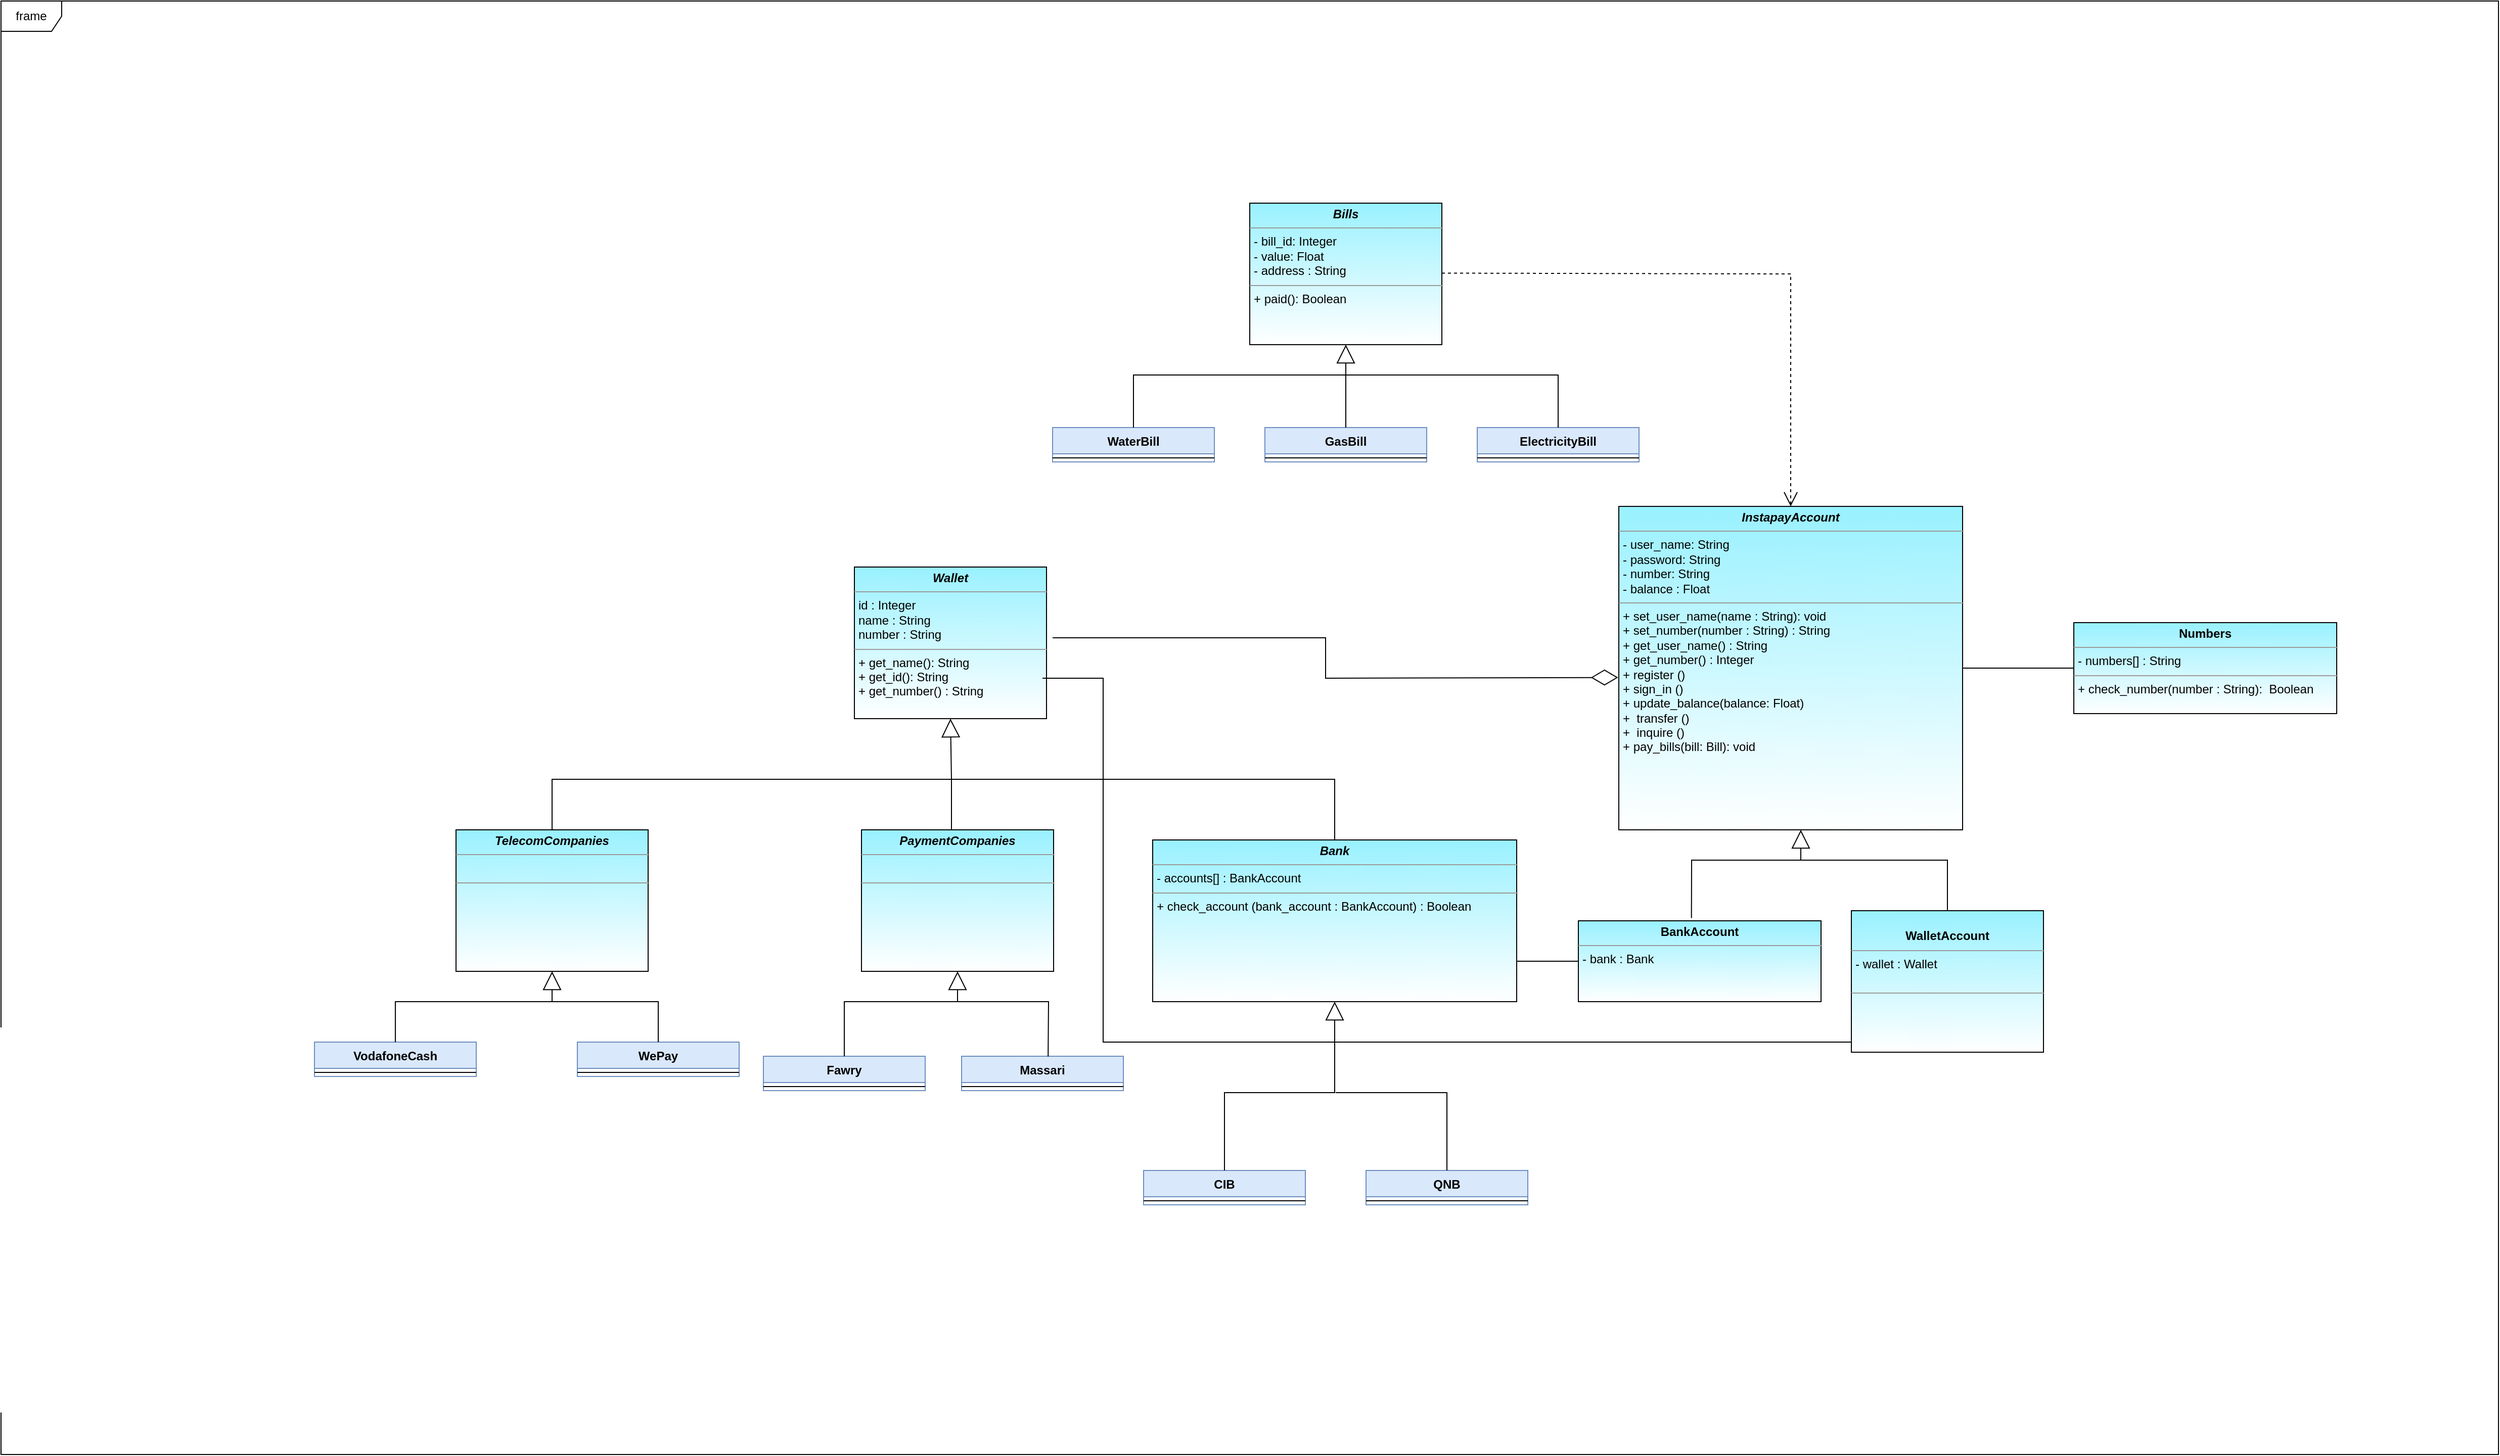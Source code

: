 <mxfile version="22.1.0" type="device">
  <diagram id="C5RBs43oDa-KdzZeNtuy" name="Page-1">
    <mxGraphModel dx="1877" dy="1804" grid="1" gridSize="10" guides="1" tooltips="1" connect="1" arrows="1" fold="1" page="1" pageScale="1" pageWidth="827" pageHeight="1169" background="none" math="0" shadow="0">
      <root>
        <mxCell id="WIyWlLk6GJQsqaUBKTNV-0" />
        <mxCell id="WIyWlLk6GJQsqaUBKTNV-1" parent="WIyWlLk6GJQsqaUBKTNV-0" />
        <mxCell id="Y6SLcv1Vtxi3gwNzsoC4-0" value="frame" style="shape=umlFrame;whiteSpace=wrap;html=1;pointerEvents=0;shadow=0;" parent="WIyWlLk6GJQsqaUBKTNV-1" vertex="1">
          <mxGeometry x="-590" y="-590" width="2470" height="1438" as="geometry" />
        </mxCell>
        <mxCell id="Y6SLcv1Vtxi3gwNzsoC4-12" value="&lt;p style=&quot;margin:0px;margin-top:4px;text-align:center;&quot;&gt;&lt;b&gt;&lt;i&gt;Wallet&lt;/i&gt;&lt;/b&gt;&lt;/p&gt;&lt;hr size=&quot;1&quot;&gt;&lt;p style=&quot;margin:0px;margin-left:4px;&quot;&gt;id : Integer&lt;/p&gt;&lt;p style=&quot;margin:0px;margin-left:4px;&quot;&gt;name : String&lt;/p&gt;&lt;p style=&quot;margin:0px;margin-left:4px;&quot;&gt;number : String&lt;/p&gt;&lt;hr size=&quot;1&quot;&gt;&lt;p style=&quot;margin:0px;margin-left:4px;&quot;&gt;+ get_name(): String&lt;br&gt;+ get_id(): String&lt;/p&gt;&lt;p style=&quot;margin:0px;margin-left:4px;&quot;&gt;+ get_number() : String&lt;/p&gt;" style="verticalAlign=top;align=left;overflow=fill;fontSize=12;fontFamily=Helvetica;html=1;whiteSpace=wrap;shadow=0;gradientDirection=north;backgroundOutline=0;gradientColor=#99F1FF;" parent="WIyWlLk6GJQsqaUBKTNV-1" vertex="1">
          <mxGeometry x="254" y="-30" width="190" height="150" as="geometry" />
        </mxCell>
        <mxCell id="Y6SLcv1Vtxi3gwNzsoC4-19" value="&lt;p style=&quot;margin:0px;margin-top:4px;text-align:center;&quot;&gt;&lt;b&gt;&lt;i&gt;PaymentCompanies&lt;/i&gt;&lt;/b&gt;&lt;/p&gt;&lt;hr size=&quot;1&quot;&gt;&lt;p style=&quot;margin:0px;margin-left:4px;&quot;&gt;&lt;br&gt;&lt;/p&gt;&lt;hr size=&quot;1&quot;&gt;&lt;p style=&quot;margin:0px;margin-left:4px;&quot;&gt;&lt;br&gt;&lt;/p&gt;" style="verticalAlign=top;align=left;overflow=fill;fontSize=12;fontFamily=Helvetica;html=1;whiteSpace=wrap;shadow=0;gradientDirection=north;backgroundOutline=0;gradientColor=#99F1FF;" parent="WIyWlLk6GJQsqaUBKTNV-1" vertex="1">
          <mxGeometry x="261" y="230" width="190" height="140" as="geometry" />
        </mxCell>
        <mxCell id="Y6SLcv1Vtxi3gwNzsoC4-21" value="&lt;p style=&quot;margin:0px;margin-top:4px;text-align:center;&quot;&gt;&lt;b style=&quot;background-color: initial;&quot;&gt;&lt;i&gt;Bills&lt;/i&gt;&lt;/b&gt;&lt;br&gt;&lt;/p&gt;&lt;hr size=&quot;1&quot;&gt;&lt;p style=&quot;margin:0px;margin-left:4px;&quot;&gt;- bill_id: Integer&lt;br&gt;- value: Float&lt;/p&gt;&lt;p style=&quot;margin:0px;margin-left:4px;&quot;&gt;- address : String&lt;/p&gt;&lt;hr size=&quot;1&quot;&gt;&lt;p style=&quot;margin:0px;margin-left:4px;&quot;&gt;+ paid(): Boolean&lt;br&gt;&lt;/p&gt;" style="verticalAlign=top;align=left;overflow=fill;fontSize=12;fontFamily=Helvetica;html=1;whiteSpace=wrap;shadow=0;gradientDirection=north;backgroundOutline=0;gradientColor=#99F1FF;" parent="WIyWlLk6GJQsqaUBKTNV-1" vertex="1">
          <mxGeometry x="645" y="-390" width="190" height="140" as="geometry" />
        </mxCell>
        <mxCell id="Y6SLcv1Vtxi3gwNzsoC4-23" value="&lt;p style=&quot;margin:0px;margin-top:4px;text-align:center;&quot;&gt;&lt;b&gt;Numbers&lt;/b&gt;&lt;/p&gt;&lt;hr size=&quot;1&quot;&gt;&lt;p style=&quot;margin:0px;margin-left:4px;&quot;&gt;- numbers[] : String&lt;/p&gt;&lt;hr size=&quot;1&quot;&gt;&lt;p style=&quot;margin:0px;margin-left:4px;&quot;&gt;+ check_number(number : String):&amp;nbsp; Boolean&lt;/p&gt;" style="verticalAlign=top;align=left;overflow=fill;fontSize=12;fontFamily=Helvetica;html=1;whiteSpace=wrap;shadow=0;gradientDirection=north;backgroundOutline=0;gradientColor=#99F1FF;" parent="WIyWlLk6GJQsqaUBKTNV-1" vertex="1">
          <mxGeometry x="1460" y="25" width="260" height="90" as="geometry" />
        </mxCell>
        <mxCell id="Y6SLcv1Vtxi3gwNzsoC4-34" value="&lt;p style=&quot;margin:0px;margin-top:4px;text-align:center;&quot;&gt;&lt;b&gt;BankAccount&lt;/b&gt;&lt;/p&gt;&lt;hr size=&quot;1&quot;&gt;&lt;p style=&quot;margin:0px;margin-left:4px;&quot;&gt;- bank : Bank&lt;/p&gt;&lt;p style=&quot;margin:0px;margin-left:4px;&quot;&gt;&lt;br&gt;&lt;/p&gt;" style="verticalAlign=top;align=left;overflow=fill;fontSize=12;fontFamily=Helvetica;html=1;whiteSpace=wrap;shadow=0;gradientDirection=north;backgroundOutline=0;gradientColor=#99F1FF;" parent="WIyWlLk6GJQsqaUBKTNV-1" vertex="1">
          <mxGeometry x="970" y="320" width="240" height="80" as="geometry" />
        </mxCell>
        <mxCell id="Y6SLcv1Vtxi3gwNzsoC4-36" value="&lt;p style=&quot;margin:0px;margin-top:4px;text-align:center;&quot;&gt;&lt;b&gt;&lt;i&gt;InstapayAccount&lt;/i&gt;&lt;/b&gt;&lt;/p&gt;&lt;hr size=&quot;1&quot;&gt;&lt;p style=&quot;margin:0px;margin-left:4px;&quot;&gt;- user_name: String&lt;/p&gt;&lt;p style=&quot;margin:0px;margin-left:4px;&quot;&gt;&lt;span style=&quot;background-color: initial;&quot;&gt;- password: String&lt;/span&gt;&lt;br&gt;&lt;/p&gt;&lt;p style=&quot;margin:0px;margin-left:4px;&quot;&gt;- number: String&lt;/p&gt;&lt;p style=&quot;margin:0px;margin-left:4px;&quot;&gt;- balance : Float&lt;/p&gt;&lt;hr size=&quot;1&quot;&gt;&lt;p style=&quot;margin:0px;margin-left:4px;&quot;&gt;+ set_user_name(name : String): void&lt;br&gt;+ set_number(number : String) : String&lt;/p&gt;&lt;p style=&quot;margin:0px;margin-left:4px;&quot;&gt;+ get_user_name() : String&lt;/p&gt;&lt;p style=&quot;margin:0px;margin-left:4px;&quot;&gt;+ get_number() : Integer&lt;/p&gt;&lt;p style=&quot;margin:0px;margin-left:4px;&quot;&gt;+ register ()&amp;nbsp;&lt;/p&gt;&lt;p style=&quot;margin:0px;margin-left:4px;&quot;&gt;+ sign_in ()&lt;/p&gt;&lt;p style=&quot;margin:0px;margin-left:4px;&quot;&gt;+ update_balance(balance: Float)&lt;/p&gt;&lt;p style=&quot;margin:0px;margin-left:4px;&quot;&gt;+&amp;nbsp; transfer ()&lt;/p&gt;&lt;p style=&quot;margin:0px;margin-left:4px;&quot;&gt;+&amp;nbsp; inquire ()&lt;/p&gt;&lt;p style=&quot;margin:0px;margin-left:4px;&quot;&gt;+ pay_bills(bill: Bill): void&lt;/p&gt;" style="verticalAlign=top;align=left;overflow=fill;fontSize=12;fontFamily=Helvetica;html=1;whiteSpace=wrap;shadow=0;gradientDirection=north;backgroundOutline=0;gradientColor=#99F1FF;" parent="WIyWlLk6GJQsqaUBKTNV-1" vertex="1">
          <mxGeometry x="1010" y="-90" width="340" height="320" as="geometry" />
        </mxCell>
        <mxCell id="Y6SLcv1Vtxi3gwNzsoC4-39" value="&lt;p style=&quot;margin:0px;margin-top:4px;text-align:center;&quot;&gt;&lt;br&gt;&lt;b&gt;WalletAccount&lt;/b&gt;&lt;/p&gt;&lt;hr size=&quot;1&quot;&gt;&lt;p style=&quot;margin:0px;margin-left:4px;&quot;&gt;- wallet : Wallet&lt;/p&gt;&lt;p style=&quot;margin:0px;margin-left:4px;&quot;&gt;&lt;br&gt;&lt;/p&gt;&lt;hr size=&quot;1&quot;&gt;&lt;p style=&quot;margin:0px;margin-left:4px;&quot;&gt;&lt;br&gt;&lt;/p&gt;" style="verticalAlign=top;align=left;overflow=fill;fontSize=12;fontFamily=Helvetica;html=1;whiteSpace=wrap;shadow=0;gradientDirection=north;backgroundOutline=0;gradientColor=#99F1FF;" parent="WIyWlLk6GJQsqaUBKTNV-1" vertex="1">
          <mxGeometry x="1240" y="310" width="190" height="140" as="geometry" />
        </mxCell>
        <mxCell id="4EZs6NRq4k3DMp0Py4xL-0" value="" style="endArrow=block;endSize=16;endFill=0;html=1;rounded=0;entryX=0.5;entryY=1;entryDx=0;entryDy=0;exitX=0.466;exitY=-0.035;exitDx=0;exitDy=0;exitPerimeter=0;shadow=0;" parent="WIyWlLk6GJQsqaUBKTNV-1" source="Y6SLcv1Vtxi3gwNzsoC4-34" edge="1">
          <mxGeometry width="160" relative="1" as="geometry">
            <mxPoint x="1070" y="310" as="sourcePoint" />
            <mxPoint x="1190" y="230" as="targetPoint" />
            <Array as="points">
              <mxPoint x="1082" y="260" />
              <mxPoint x="1190" y="260" />
            </Array>
          </mxGeometry>
        </mxCell>
        <mxCell id="4EZs6NRq4k3DMp0Py4xL-2" value="" style="endArrow=block;endSize=16;endFill=0;html=1;rounded=0;entryX=0.5;entryY=1;entryDx=0;entryDy=0;exitX=0.5;exitY=0;exitDx=0;exitDy=0;shadow=0;" parent="WIyWlLk6GJQsqaUBKTNV-1" target="Y6SLcv1Vtxi3gwNzsoC4-12" edge="1">
          <mxGeometry width="160" relative="1" as="geometry">
            <mxPoint x="-45.0" y="230" as="sourcePoint" />
            <mxPoint x="130" y="140" as="targetPoint" />
            <Array as="points">
              <mxPoint x="-45" y="180" />
              <mxPoint x="350" y="180" />
            </Array>
          </mxGeometry>
        </mxCell>
        <mxCell id="4EZs6NRq4k3DMp0Py4xL-6" value="" style="endArrow=none;html=1;rounded=0;shadow=0;" parent="WIyWlLk6GJQsqaUBKTNV-1" edge="1">
          <mxGeometry width="50" height="50" relative="1" as="geometry">
            <mxPoint x="350" y="230" as="sourcePoint" />
            <mxPoint x="350" y="180" as="targetPoint" />
          </mxGeometry>
        </mxCell>
        <mxCell id="4EZs6NRq4k3DMp0Py4xL-7" value="" style="endArrow=none;html=1;rounded=0;exitX=0.5;exitY=0;exitDx=0;exitDy=0;shadow=0;" parent="WIyWlLk6GJQsqaUBKTNV-1" source="4EZs6NRq4k3DMp0Py4xL-76" edge="1">
          <mxGeometry width="50" height="50" relative="1" as="geometry">
            <mxPoint x="390" y="230" as="sourcePoint" />
            <mxPoint x="350" y="180" as="targetPoint" />
            <Array as="points">
              <mxPoint x="729" y="180" />
            </Array>
          </mxGeometry>
        </mxCell>
        <mxCell id="4EZs6NRq4k3DMp0Py4xL-8" value="" style="endArrow=none;html=1;rounded=0;entryX=0.5;entryY=0;entryDx=0;entryDy=0;shadow=0;" parent="WIyWlLk6GJQsqaUBKTNV-1" target="Y6SLcv1Vtxi3gwNzsoC4-39" edge="1">
          <mxGeometry width="50" height="50" relative="1" as="geometry">
            <mxPoint x="1180" y="260" as="sourcePoint" />
            <mxPoint x="1320" y="235" as="targetPoint" />
            <Array as="points">
              <mxPoint x="1335" y="260" />
            </Array>
          </mxGeometry>
        </mxCell>
        <mxCell id="4EZs6NRq4k3DMp0Py4xL-9" value="&lt;p style=&quot;margin:0px;margin-top:4px;text-align:center;&quot;&gt;&lt;b&gt;&lt;i&gt;TelecomCompanies&lt;/i&gt;&lt;/b&gt;&lt;/p&gt;&lt;hr size=&quot;1&quot;&gt;&lt;p style=&quot;margin:0px;margin-left:4px;&quot;&gt;&lt;br&gt;&lt;/p&gt;&lt;hr size=&quot;1&quot;&gt;&lt;p style=&quot;margin:0px;margin-left:4px;&quot;&gt;&lt;br&gt;&lt;/p&gt;" style="verticalAlign=top;align=left;overflow=fill;fontSize=12;fontFamily=Helvetica;html=1;whiteSpace=wrap;shadow=0;gradientDirection=north;backgroundOutline=0;gradientColor=#99F1FF;" parent="WIyWlLk6GJQsqaUBKTNV-1" vertex="1">
          <mxGeometry x="-140" y="230" width="190" height="140" as="geometry" />
        </mxCell>
        <mxCell id="4EZs6NRq4k3DMp0Py4xL-10" value="VodafoneCash" style="swimlane;fontStyle=1;align=center;verticalAlign=top;childLayout=stackLayout;horizontal=1;startSize=26;horizontalStack=0;resizeParent=1;resizeParentMax=0;resizeLast=0;collapsible=1;marginBottom=0;whiteSpace=wrap;html=1;shadow=0;fillColor=#dae8fc;strokeColor=#6c8ebf;" parent="WIyWlLk6GJQsqaUBKTNV-1" vertex="1">
          <mxGeometry x="-280" y="440" width="160" height="34" as="geometry" />
        </mxCell>
        <mxCell id="4EZs6NRq4k3DMp0Py4xL-12" value="" style="line;strokeWidth=1;align=left;verticalAlign=middle;spacingTop=-1;spacingLeft=3;spacingRight=3;rotatable=0;labelPosition=right;points=[];portConstraint=eastwest;shadow=0;" parent="4EZs6NRq4k3DMp0Py4xL-10" vertex="1">
          <mxGeometry y="26" width="160" height="8" as="geometry" />
        </mxCell>
        <mxCell id="4EZs6NRq4k3DMp0Py4xL-14" value="WePay" style="swimlane;fontStyle=1;align=center;verticalAlign=top;childLayout=stackLayout;horizontal=1;startSize=26;horizontalStack=0;resizeParent=1;resizeParentMax=0;resizeLast=0;collapsible=1;marginBottom=0;whiteSpace=wrap;html=1;shadow=0;fillColor=#dae8fc;strokeColor=#6c8ebf;" parent="WIyWlLk6GJQsqaUBKTNV-1" vertex="1">
          <mxGeometry x="-20" y="440" width="160" height="34" as="geometry" />
        </mxCell>
        <mxCell id="4EZs6NRq4k3DMp0Py4xL-16" value="" style="line;strokeWidth=1;align=left;verticalAlign=middle;spacingTop=-1;spacingLeft=3;spacingRight=3;rotatable=0;labelPosition=right;points=[];portConstraint=eastwest;shadow=0;" parent="4EZs6NRq4k3DMp0Py4xL-14" vertex="1">
          <mxGeometry y="26" width="160" height="8" as="geometry" />
        </mxCell>
        <mxCell id="4EZs6NRq4k3DMp0Py4xL-18" value="Fawry" style="swimlane;fontStyle=1;align=center;verticalAlign=top;childLayout=stackLayout;horizontal=1;startSize=26;horizontalStack=0;resizeParent=1;resizeParentMax=0;resizeLast=0;collapsible=1;marginBottom=0;whiteSpace=wrap;html=1;shadow=0;fillColor=#dae8fc;strokeColor=#6c8ebf;" parent="WIyWlLk6GJQsqaUBKTNV-1" vertex="1">
          <mxGeometry x="164" y="454" width="160" height="34" as="geometry" />
        </mxCell>
        <mxCell id="4EZs6NRq4k3DMp0Py4xL-20" value="" style="line;strokeWidth=1;align=left;verticalAlign=middle;spacingTop=-1;spacingLeft=3;spacingRight=3;rotatable=0;labelPosition=right;points=[];portConstraint=eastwest;shadow=0;" parent="4EZs6NRq4k3DMp0Py4xL-18" vertex="1">
          <mxGeometry y="26" width="160" height="8" as="geometry" />
        </mxCell>
        <mxCell id="4EZs6NRq4k3DMp0Py4xL-22" value="Massari" style="swimlane;fontStyle=1;align=center;verticalAlign=top;childLayout=stackLayout;horizontal=1;startSize=26;horizontalStack=0;resizeParent=1;resizeParentMax=0;resizeLast=0;collapsible=1;marginBottom=0;whiteSpace=wrap;html=1;shadow=0;fillColor=#dae8fc;strokeColor=#6c8ebf;" parent="WIyWlLk6GJQsqaUBKTNV-1" vertex="1">
          <mxGeometry x="360" y="454" width="160" height="34" as="geometry" />
        </mxCell>
        <mxCell id="4EZs6NRq4k3DMp0Py4xL-24" value="" style="line;strokeWidth=1;align=left;verticalAlign=middle;spacingTop=-1;spacingLeft=3;spacingRight=3;rotatable=0;labelPosition=right;points=[];portConstraint=eastwest;shadow=0;" parent="4EZs6NRq4k3DMp0Py4xL-22" vertex="1">
          <mxGeometry y="26" width="160" height="8" as="geometry" />
        </mxCell>
        <mxCell id="4EZs6NRq4k3DMp0Py4xL-41" value="" style="endArrow=block;endSize=16;endFill=0;html=1;rounded=0;entryX=0.5;entryY=1;entryDx=0;entryDy=0;exitX=0.5;exitY=0;exitDx=0;exitDy=0;shadow=0;" parent="WIyWlLk6GJQsqaUBKTNV-1" target="4EZs6NRq4k3DMp0Py4xL-9" edge="1">
          <mxGeometry width="160" relative="1" as="geometry">
            <mxPoint x="-200" y="440" as="sourcePoint" />
            <mxPoint x="-60" y="390" as="targetPoint" />
            <Array as="points">
              <mxPoint x="-200" y="400" />
              <mxPoint x="-150" y="400" />
              <mxPoint x="-45" y="400" />
            </Array>
          </mxGeometry>
        </mxCell>
        <mxCell id="4EZs6NRq4k3DMp0Py4xL-42" value="" style="endArrow=none;html=1;rounded=0;exitX=0.5;exitY=0;exitDx=0;exitDy=0;shadow=0;" parent="WIyWlLk6GJQsqaUBKTNV-1" source="4EZs6NRq4k3DMp0Py4xL-14" edge="1">
          <mxGeometry width="50" height="50" relative="1" as="geometry">
            <mxPoint x="-40" y="430" as="sourcePoint" />
            <mxPoint x="-45" y="400" as="targetPoint" />
            <Array as="points">
              <mxPoint x="60" y="400" />
            </Array>
          </mxGeometry>
        </mxCell>
        <mxCell id="4EZs6NRq4k3DMp0Py4xL-47" value="" style="endArrow=block;endSize=16;endFill=0;html=1;rounded=0;entryX=0.5;entryY=1;entryDx=0;entryDy=0;exitX=0.5;exitY=0;exitDx=0;exitDy=0;shadow=0;" parent="WIyWlLk6GJQsqaUBKTNV-1" source="4EZs6NRq4k3DMp0Py4xL-18" target="Y6SLcv1Vtxi3gwNzsoC4-19" edge="1">
          <mxGeometry width="160" relative="1" as="geometry">
            <mxPoint x="194" y="440" as="sourcePoint" />
            <mxPoint x="299" y="370" as="targetPoint" />
            <Array as="points">
              <mxPoint x="244" y="400" />
              <mxPoint x="356" y="400" />
            </Array>
          </mxGeometry>
        </mxCell>
        <mxCell id="4EZs6NRq4k3DMp0Py4xL-48" value="" style="endArrow=none;html=1;rounded=0;entryX=0.535;entryY=0.007;entryDx=0;entryDy=0;entryPerimeter=0;shadow=0;" parent="WIyWlLk6GJQsqaUBKTNV-1" target="4EZs6NRq4k3DMp0Py4xL-22" edge="1">
          <mxGeometry width="50" height="50" relative="1" as="geometry">
            <mxPoint x="354" y="400" as="sourcePoint" />
            <mxPoint x="364" y="380" as="targetPoint" />
            <Array as="points">
              <mxPoint x="446" y="400" />
            </Array>
          </mxGeometry>
        </mxCell>
        <mxCell id="4EZs6NRq4k3DMp0Py4xL-52" value="" style="endArrow=none;html=1;rounded=0;entryX=0;entryY=0.5;entryDx=0;entryDy=0;exitX=1;exitY=0.5;exitDx=0;exitDy=0;shadow=0;" parent="WIyWlLk6GJQsqaUBKTNV-1" source="Y6SLcv1Vtxi3gwNzsoC4-36" target="Y6SLcv1Vtxi3gwNzsoC4-23" edge="1">
          <mxGeometry width="50" height="50" relative="1" as="geometry">
            <mxPoint x="1450" y="150" as="sourcePoint" />
            <mxPoint x="1500" y="100" as="targetPoint" />
          </mxGeometry>
        </mxCell>
        <mxCell id="4EZs6NRq4k3DMp0Py4xL-54" value="WaterBill" style="swimlane;fontStyle=1;align=center;verticalAlign=top;childLayout=stackLayout;horizontal=1;startSize=26;horizontalStack=0;resizeParent=1;resizeParentMax=0;resizeLast=0;collapsible=1;marginBottom=0;whiteSpace=wrap;html=1;shadow=0;fillColor=#dae8fc;strokeColor=#6c8ebf;" parent="WIyWlLk6GJQsqaUBKTNV-1" vertex="1">
          <mxGeometry x="450" y="-168" width="160" height="34" as="geometry" />
        </mxCell>
        <mxCell id="4EZs6NRq4k3DMp0Py4xL-56" value="" style="line;strokeWidth=1;align=left;verticalAlign=middle;spacingTop=-1;spacingLeft=3;spacingRight=3;rotatable=0;labelPosition=right;points=[];portConstraint=eastwest;shadow=0;" parent="4EZs6NRq4k3DMp0Py4xL-54" vertex="1">
          <mxGeometry y="26" width="160" height="8" as="geometry" />
        </mxCell>
        <mxCell id="4EZs6NRq4k3DMp0Py4xL-58" value="GasBill" style="swimlane;fontStyle=1;align=center;verticalAlign=top;childLayout=stackLayout;horizontal=1;startSize=26;horizontalStack=0;resizeParent=1;resizeParentMax=0;resizeLast=0;collapsible=1;marginBottom=0;whiteSpace=wrap;html=1;shadow=0;fillColor=#dae8fc;strokeColor=#6c8ebf;" parent="WIyWlLk6GJQsqaUBKTNV-1" vertex="1">
          <mxGeometry x="660" y="-168" width="160" height="34" as="geometry" />
        </mxCell>
        <mxCell id="4EZs6NRq4k3DMp0Py4xL-60" value="" style="line;strokeWidth=1;align=left;verticalAlign=middle;spacingTop=-1;spacingLeft=3;spacingRight=3;rotatable=0;labelPosition=right;points=[];portConstraint=eastwest;shadow=0;" parent="4EZs6NRq4k3DMp0Py4xL-58" vertex="1">
          <mxGeometry y="26" width="160" height="8" as="geometry" />
        </mxCell>
        <mxCell id="4EZs6NRq4k3DMp0Py4xL-62" value="ElectricityBill" style="swimlane;fontStyle=1;align=center;verticalAlign=top;childLayout=stackLayout;horizontal=1;startSize=26;horizontalStack=0;resizeParent=1;resizeParentMax=0;resizeLast=0;collapsible=1;marginBottom=0;whiteSpace=wrap;html=1;shadow=0;fillColor=#dae8fc;strokeColor=#6c8ebf;" parent="WIyWlLk6GJQsqaUBKTNV-1" vertex="1">
          <mxGeometry x="870" y="-168" width="160" height="34" as="geometry" />
        </mxCell>
        <mxCell id="4EZs6NRq4k3DMp0Py4xL-64" value="" style="line;strokeWidth=1;align=left;verticalAlign=middle;spacingTop=-1;spacingLeft=3;spacingRight=3;rotatable=0;labelPosition=right;points=[];portConstraint=eastwest;shadow=0;" parent="4EZs6NRq4k3DMp0Py4xL-62" vertex="1">
          <mxGeometry y="26" width="160" height="8" as="geometry" />
        </mxCell>
        <mxCell id="4EZs6NRq4k3DMp0Py4xL-66" value="" style="endArrow=block;endSize=16;endFill=0;html=1;rounded=0;entryX=0.5;entryY=1;entryDx=0;entryDy=0;exitX=0.5;exitY=0;exitDx=0;exitDy=0;shadow=0;" parent="WIyWlLk6GJQsqaUBKTNV-1" source="4EZs6NRq4k3DMp0Py4xL-54" target="Y6SLcv1Vtxi3gwNzsoC4-21" edge="1">
          <mxGeometry width="160" relative="1" as="geometry">
            <mxPoint x="640" y="-170" as="sourcePoint" />
            <mxPoint x="760" y="-250" as="targetPoint" />
            <Array as="points">
              <mxPoint x="530" y="-220" />
              <mxPoint x="740" y="-220" />
            </Array>
          </mxGeometry>
        </mxCell>
        <mxCell id="4EZs6NRq4k3DMp0Py4xL-67" value="" style="endArrow=none;html=1;rounded=0;entryX=0.5;entryY=0;entryDx=0;entryDy=0;shadow=0;" parent="WIyWlLk6GJQsqaUBKTNV-1" target="4EZs6NRq4k3DMp0Py4xL-58" edge="1">
          <mxGeometry width="50" height="50" relative="1" as="geometry">
            <mxPoint x="740" y="-220" as="sourcePoint" />
            <mxPoint x="830" y="-250" as="targetPoint" />
          </mxGeometry>
        </mxCell>
        <mxCell id="4EZs6NRq4k3DMp0Py4xL-69" value="" style="endArrow=none;html=1;rounded=0;entryX=0.5;entryY=0;entryDx=0;entryDy=0;shadow=0;" parent="WIyWlLk6GJQsqaUBKTNV-1" target="4EZs6NRq4k3DMp0Py4xL-62" edge="1">
          <mxGeometry width="50" height="50" relative="1" as="geometry">
            <mxPoint x="740" y="-220" as="sourcePoint" />
            <mxPoint x="750" y="-158" as="targetPoint" />
            <Array as="points">
              <mxPoint x="950" y="-220" />
            </Array>
          </mxGeometry>
        </mxCell>
        <mxCell id="4EZs6NRq4k3DMp0Py4xL-70" value="" style="endArrow=open;endSize=12;dashed=1;html=1;rounded=0;entryX=0.5;entryY=0;entryDx=0;entryDy=0;shadow=0;" parent="WIyWlLk6GJQsqaUBKTNV-1" target="Y6SLcv1Vtxi3gwNzsoC4-36" edge="1">
          <mxGeometry width="160" relative="1" as="geometry">
            <mxPoint x="835" y="-320.77" as="sourcePoint" />
            <mxPoint x="995" y="-320.77" as="targetPoint" />
            <Array as="points">
              <mxPoint x="1180" y="-320" />
            </Array>
          </mxGeometry>
        </mxCell>
        <mxCell id="4EZs6NRq4k3DMp0Py4xL-74" value="" style="endArrow=diamondThin;endFill=0;endSize=24;html=1;rounded=0;entryX=-0.002;entryY=0.529;entryDx=0;entryDy=0;entryPerimeter=0;shadow=0;" parent="WIyWlLk6GJQsqaUBKTNV-1" target="Y6SLcv1Vtxi3gwNzsoC4-36" edge="1">
          <mxGeometry width="160" relative="1" as="geometry">
            <mxPoint x="450" y="40" as="sourcePoint" />
            <mxPoint x="850" y="130" as="targetPoint" />
            <Array as="points">
              <mxPoint x="720" y="40" />
              <mxPoint x="720" y="80" />
            </Array>
          </mxGeometry>
        </mxCell>
        <mxCell id="4EZs6NRq4k3DMp0Py4xL-76" value="&lt;p style=&quot;margin:0px;margin-top:4px;text-align:center;&quot;&gt;&lt;i style=&quot;&quot;&gt;&lt;b&gt;Bank&lt;/b&gt;&lt;/i&gt;&lt;/p&gt;&lt;hr size=&quot;1&quot;&gt;&lt;p style=&quot;margin:0px;margin-left:4px;&quot;&gt;&lt;span style=&quot;background-color: initial;&quot;&gt;- accounts[] : BankAccount&lt;/span&gt;&lt;br&gt;&lt;/p&gt;&lt;hr size=&quot;1&quot;&gt;&lt;p style=&quot;margin:0px;margin-left:4px;&quot;&gt;&lt;span style=&quot;background-color: initial;&quot;&gt;+ check_account (bank_account : BankAccount) : Boolean&lt;/span&gt;&lt;br&gt;&lt;/p&gt;" style="verticalAlign=top;align=left;overflow=fill;fontSize=12;fontFamily=Helvetica;html=1;whiteSpace=wrap;shadow=0;gradientDirection=north;backgroundOutline=0;gradientColor=#99F1FF;" parent="WIyWlLk6GJQsqaUBKTNV-1" vertex="1">
          <mxGeometry x="549" y="240" width="360" height="160" as="geometry" />
        </mxCell>
        <mxCell id="4EZs6NRq4k3DMp0Py4xL-77" value="QNB" style="swimlane;fontStyle=1;align=center;verticalAlign=top;childLayout=stackLayout;horizontal=1;startSize=26;horizontalStack=0;resizeParent=1;resizeParentMax=0;resizeLast=0;collapsible=1;marginBottom=0;whiteSpace=wrap;html=1;shadow=0;fillColor=#dae8fc;strokeColor=#6c8ebf;" parent="WIyWlLk6GJQsqaUBKTNV-1" vertex="1">
          <mxGeometry x="760" y="567" width="160" height="34" as="geometry" />
        </mxCell>
        <mxCell id="4EZs6NRq4k3DMp0Py4xL-79" value="" style="line;strokeWidth=1;align=left;verticalAlign=middle;spacingTop=-1;spacingLeft=3;spacingRight=3;rotatable=0;labelPosition=right;points=[];portConstraint=eastwest;shadow=0;" parent="4EZs6NRq4k3DMp0Py4xL-77" vertex="1">
          <mxGeometry y="26" width="160" height="8" as="geometry" />
        </mxCell>
        <mxCell id="4EZs6NRq4k3DMp0Py4xL-81" value="CIB" style="swimlane;fontStyle=1;align=center;verticalAlign=top;childLayout=stackLayout;horizontal=1;startSize=26;horizontalStack=0;resizeParent=1;resizeParentMax=0;resizeLast=0;collapsible=1;marginBottom=0;whiteSpace=wrap;html=1;shadow=0;fillColor=#dae8fc;strokeColor=#6c8ebf;" parent="WIyWlLk6GJQsqaUBKTNV-1" vertex="1">
          <mxGeometry x="540" y="567" width="160" height="34" as="geometry" />
        </mxCell>
        <mxCell id="4EZs6NRq4k3DMp0Py4xL-83" value="" style="line;strokeWidth=1;align=left;verticalAlign=middle;spacingTop=-1;spacingLeft=3;spacingRight=3;rotatable=0;labelPosition=right;points=[];portConstraint=eastwest;shadow=0;" parent="4EZs6NRq4k3DMp0Py4xL-81" vertex="1">
          <mxGeometry y="26" width="160" height="8" as="geometry" />
        </mxCell>
        <mxCell id="4EZs6NRq4k3DMp0Py4xL-85" value="" style="endArrow=block;endSize=16;endFill=0;html=1;rounded=0;exitX=0.5;exitY=0;exitDx=0;exitDy=0;shadow=0;" parent="WIyWlLk6GJQsqaUBKTNV-1" source="4EZs6NRq4k3DMp0Py4xL-81" target="4EZs6NRq4k3DMp0Py4xL-76" edge="1">
          <mxGeometry width="160" relative="1" as="geometry">
            <mxPoint x="520" y="489" as="sourcePoint" />
            <mxPoint x="725" y="429" as="targetPoint" />
            <Array as="points">
              <mxPoint x="620" y="490" />
              <mxPoint x="729" y="490" />
              <mxPoint x="729" y="459" />
            </Array>
          </mxGeometry>
        </mxCell>
        <mxCell id="4EZs6NRq4k3DMp0Py4xL-86" value="" style="endArrow=none;html=1;rounded=0;exitX=0.5;exitY=0;exitDx=0;exitDy=0;shadow=0;" parent="WIyWlLk6GJQsqaUBKTNV-1" source="4EZs6NRq4k3DMp0Py4xL-77" edge="1">
          <mxGeometry width="50" height="50" relative="1" as="geometry">
            <mxPoint x="770" y="493" as="sourcePoint" />
            <mxPoint x="730" y="490" as="targetPoint" />
            <Array as="points">
              <mxPoint x="840" y="490" />
              <mxPoint x="730" y="490" />
            </Array>
          </mxGeometry>
        </mxCell>
        <mxCell id="4EZs6NRq4k3DMp0Py4xL-87" value="" style="endArrow=none;html=1;rounded=0;entryX=0;entryY=0.5;entryDx=0;entryDy=0;exitX=1;exitY=0.75;exitDx=0;exitDy=0;shadow=0;" parent="WIyWlLk6GJQsqaUBKTNV-1" source="4EZs6NRq4k3DMp0Py4xL-76" target="Y6SLcv1Vtxi3gwNzsoC4-34" edge="1">
          <mxGeometry width="50" height="50" relative="1" as="geometry">
            <mxPoint x="700" y="250" as="sourcePoint" />
            <mxPoint x="750" y="200" as="targetPoint" />
          </mxGeometry>
        </mxCell>
        <mxCell id="4yJ8YZaCr2LvGp134QOH-4" value="" style="endArrow=none;html=1;edgeStyle=orthogonalEdgeStyle;rounded=0;shadow=0;" parent="WIyWlLk6GJQsqaUBKTNV-1" target="Y6SLcv1Vtxi3gwNzsoC4-39" edge="1">
          <mxGeometry relative="1" as="geometry">
            <mxPoint x="440" y="80" as="sourcePoint" />
            <mxPoint x="1426" y="270" as="targetPoint" />
            <Array as="points">
              <mxPoint x="500" y="80" />
              <mxPoint x="500" y="440" />
            </Array>
          </mxGeometry>
        </mxCell>
      </root>
    </mxGraphModel>
  </diagram>
</mxfile>
